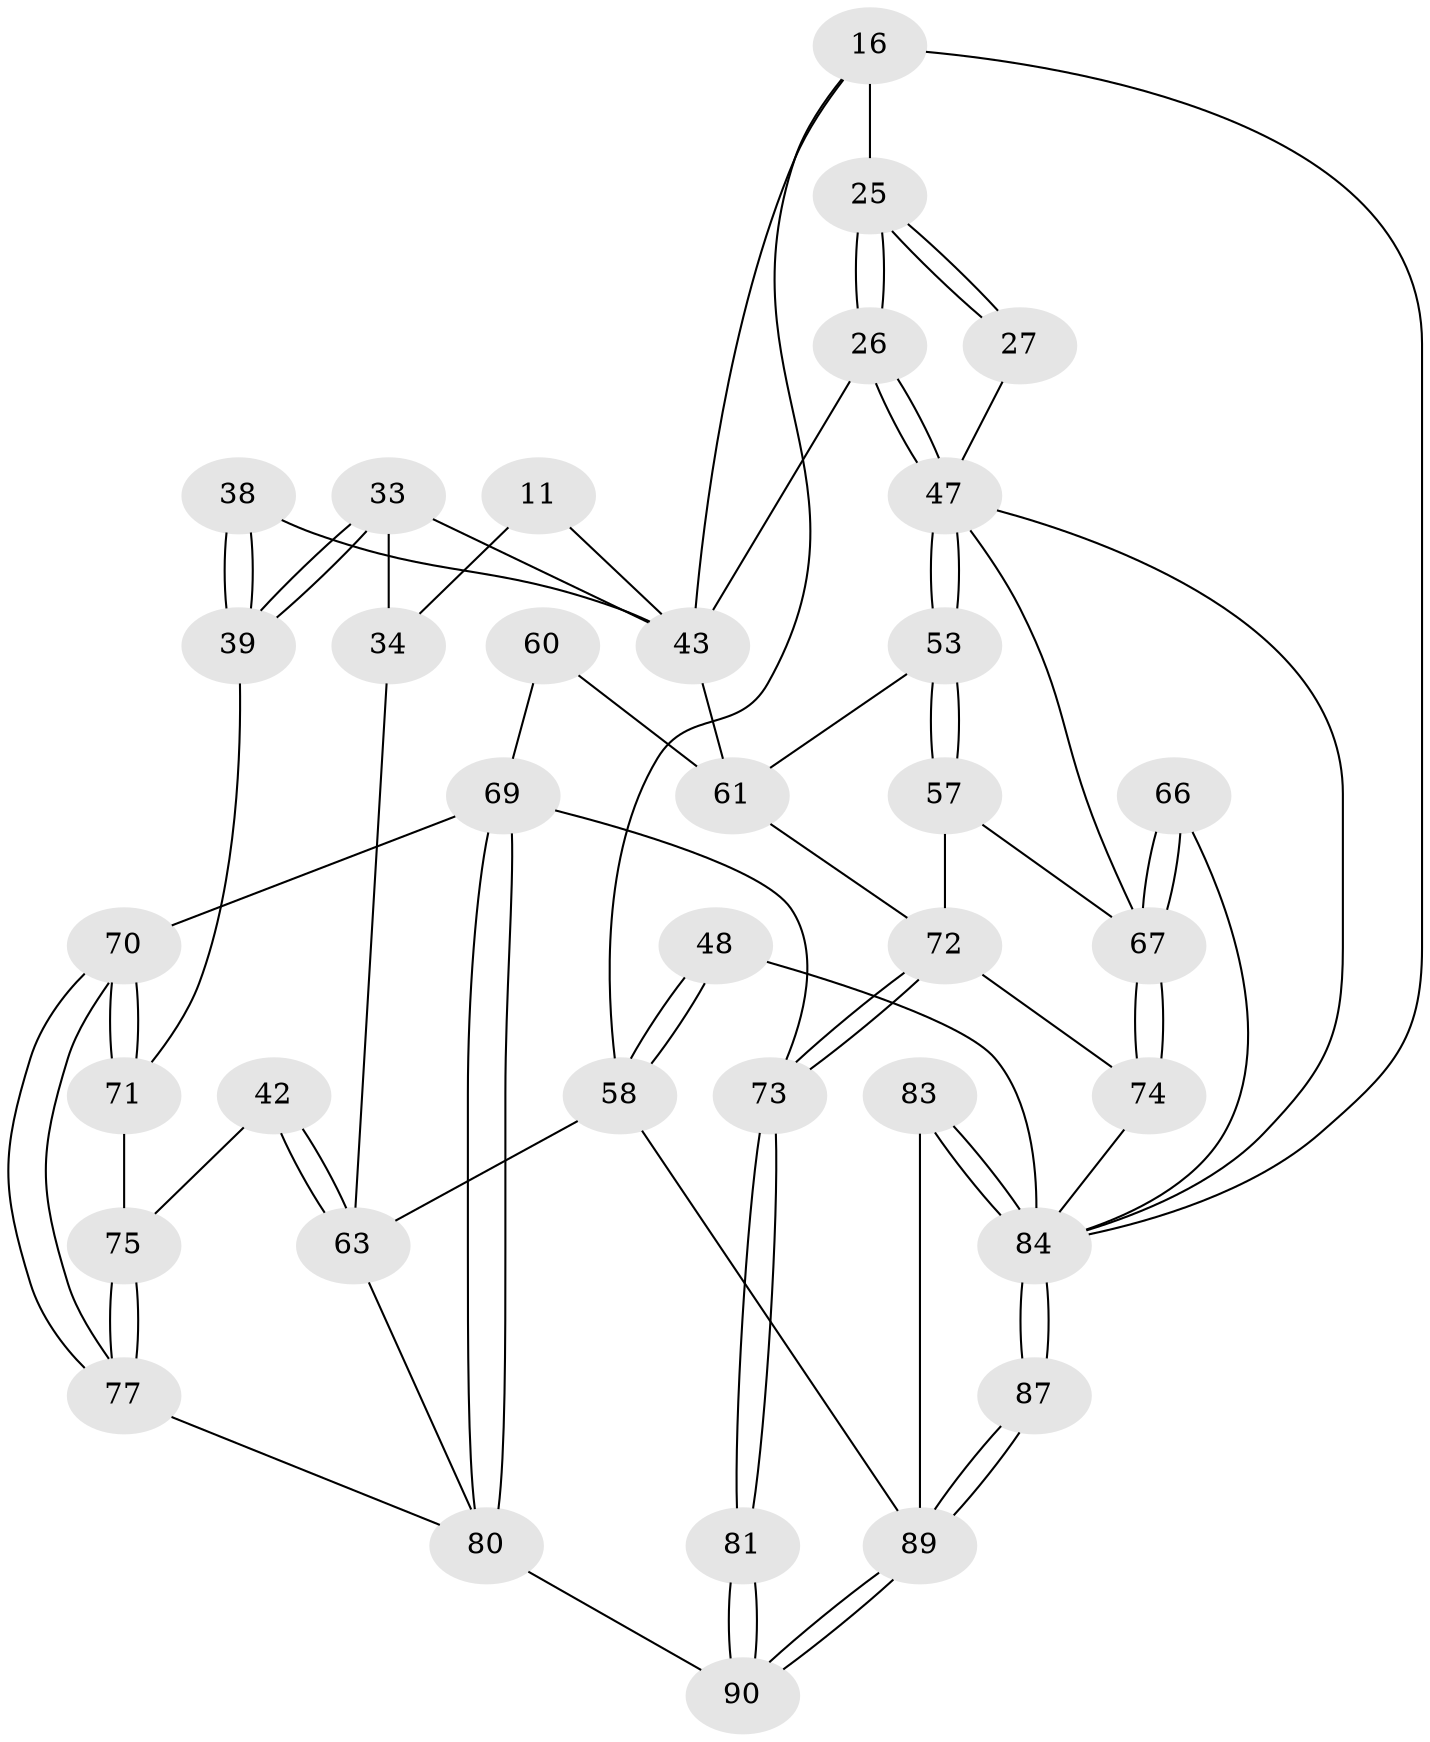// original degree distribution, {3: 0.022222222222222223, 4: 0.25555555555555554, 5: 0.4888888888888889, 6: 0.23333333333333334}
// Generated by graph-tools (version 1.1) at 2025/06/03/04/25 22:06:41]
// undirected, 36 vertices, 80 edges
graph export_dot {
graph [start="1"]
  node [color=gray90,style=filled];
  11 [pos="+0.3739474291686828+0.07380697041651287",super="+8"];
  16 [pos="+0.7570667334852492+0.17391133057051653",super="+3"];
  25 [pos="+0.5430845425222705+0.3043671169414149",super="+13+12+17"];
  26 [pos="+0.5037692004156465+0.3274696782453606",super="+22+14"];
  27 [pos="+0.6081330502905179+0.28101575076994806"];
  33 [pos="+0.09580403114111762+0.30096549679302137",super="+32+19"];
  34 [pos="+0.08667210122680458+0.2895334282884447",super="+20"];
  38 [pos="+0.15167485232850864+0.4636712960176923"];
  39 [pos="+0.08742388750873684+0.4793828052581511"];
  42 [pos="+0+0.49710819100693054"];
  43 [pos="+0.23867628652899095+0.460768716826833",super="+35+36+24"];
  47 [pos="+0.5100772967366163+0.3491713018554863",super="+46"];
  48 [pos="+1+0.5153917654295601",super="+31"];
  53 [pos="+0.5108010013363392+0.4145268130265553"];
  57 [pos="+0.5475759189243065+0.46585012751539984"];
  58 [pos="+1+1",super="+4"];
  60 [pos="+0.320399071704754+0.5859919475126195",super="+59"];
  61 [pos="+0.4565772664282018+0.5312032494922506",super="+54+55+45"];
  63 [pos="+0+1",super="+5+37"];
  66 [pos="+0.7667231354894546+0.5634945846361101",super="+51"];
  67 [pos="+0.5806087194547043+0.6926261009469997",super="+56+52"];
  69 [pos="+0.2406452206647181+0.6760311833933477",super="+68"];
  70 [pos="+0.19713492945372948+0.6605947388226066"];
  71 [pos="+0.13135310144877047+0.6024560367952452",super="+40"];
  72 [pos="+0.5477192639794326+0.7297478343961639",super="+62"];
  73 [pos="+0.5430066625860366+0.731588559966249"];
  74 [pos="+0.5575617989922231+0.7298725590806194"];
  75 [pos="+0.06365677321509841+0.6821569939963422",super="+41"];
  77 [pos="+0.06937202954908286+0.75162032696548"];
  80 [pos="+0.25031055864833174+0.7524438027477726",super="+78+79"];
  81 [pos="+0.5375464910853504+0.7373538048574364"];
  83 [pos="+0.8981825800095009+0.6785069139203347"];
  84 [pos="+0.6582667985628767+0.7943090850162847",super="+76+64"];
  87 [pos="+0.6910759572947223+0.8470830789007484"];
  89 [pos="+0.878451962512169+1",super="+86"];
  90 [pos="+0.3436125885621022+1",super="+88"];
  11 -- 34 [weight=2];
  11 -- 43;
  16 -- 25 [weight=2];
  16 -- 58;
  16 -- 84;
  16 -- 43;
  25 -- 26 [weight=2];
  25 -- 26;
  25 -- 27 [weight=2];
  25 -- 27;
  26 -- 47;
  26 -- 47;
  26 -- 43 [weight=2];
  27 -- 47;
  33 -- 34 [weight=3];
  33 -- 39;
  33 -- 39;
  33 -- 43 [weight=2];
  34 -- 63 [weight=2];
  38 -- 39;
  38 -- 39;
  38 -- 43 [weight=2];
  39 -- 71;
  42 -- 63 [weight=2];
  42 -- 63;
  42 -- 75;
  43 -- 61 [weight=2];
  47 -- 53;
  47 -- 53;
  47 -- 67;
  47 -- 84;
  48 -- 58 [weight=2];
  48 -- 58;
  48 -- 84 [weight=2];
  53 -- 57;
  53 -- 57;
  53 -- 61;
  57 -- 67;
  57 -- 72;
  58 -- 63 [weight=2];
  58 -- 89;
  60 -- 61 [weight=3];
  60 -- 69;
  61 -- 72;
  63 -- 80;
  66 -- 67 [weight=2];
  66 -- 67;
  66 -- 84 [weight=2];
  67 -- 74;
  67 -- 74;
  69 -- 70;
  69 -- 80;
  69 -- 80;
  69 -- 73;
  70 -- 71;
  70 -- 71;
  70 -- 77;
  70 -- 77;
  71 -- 75 [weight=2];
  72 -- 73;
  72 -- 73;
  72 -- 74;
  73 -- 81;
  73 -- 81;
  74 -- 84;
  75 -- 77;
  75 -- 77;
  77 -- 80;
  80 -- 90 [weight=2];
  81 -- 90 [weight=2];
  81 -- 90;
  83 -- 84 [weight=2];
  83 -- 84;
  83 -- 89;
  84 -- 87;
  84 -- 87;
  87 -- 89 [weight=2];
  87 -- 89;
  89 -- 90;
  89 -- 90;
}
